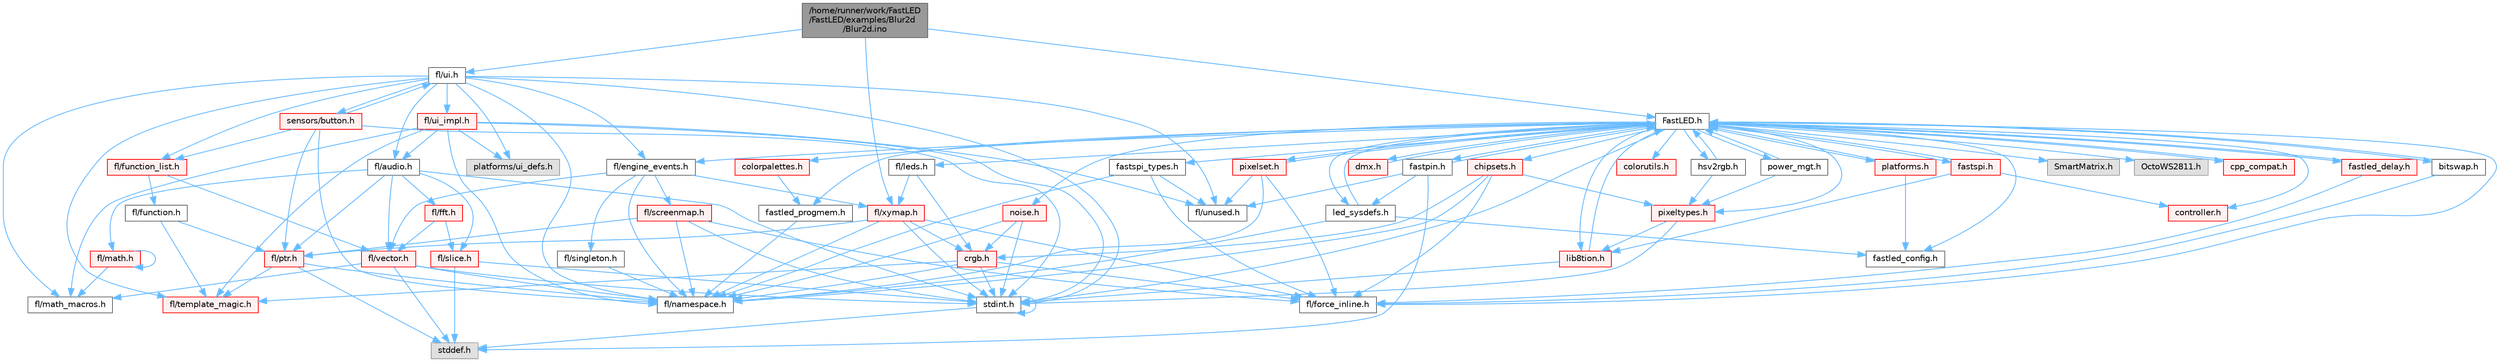 digraph "/home/runner/work/FastLED/FastLED/examples/Blur2d/Blur2d.ino"
{
 // INTERACTIVE_SVG=YES
 // LATEX_PDF_SIZE
  bgcolor="transparent";
  edge [fontname=Helvetica,fontsize=10,labelfontname=Helvetica,labelfontsize=10];
  node [fontname=Helvetica,fontsize=10,shape=box,height=0.2,width=0.4];
  Node1 [id="Node000001",label="/home/runner/work/FastLED\l/FastLED/examples/Blur2d\l/Blur2d.ino",height=0.2,width=0.4,color="gray40", fillcolor="grey60", style="filled", fontcolor="black",tooltip=" "];
  Node1 -> Node2 [id="edge1_Node000001_Node000002",color="steelblue1",style="solid",tooltip=" "];
  Node2 [id="Node000002",label="fl/ui.h",height=0.2,width=0.4,color="grey40", fillcolor="white", style="filled",URL="$d9/d3b/ui_8h.html",tooltip=" "];
  Node2 -> Node3 [id="edge2_Node000002_Node000003",color="steelblue1",style="solid",tooltip=" "];
  Node3 [id="Node000003",label="stdint.h",height=0.2,width=0.4,color="grey40", fillcolor="white", style="filled",URL="$df/dd8/stdint_8h.html",tooltip=" "];
  Node3 -> Node4 [id="edge3_Node000003_Node000004",color="steelblue1",style="solid",tooltip=" "];
  Node4 [id="Node000004",label="stddef.h",height=0.2,width=0.4,color="grey60", fillcolor="#E0E0E0", style="filled",tooltip=" "];
  Node3 -> Node3 [id="edge4_Node000003_Node000003",color="steelblue1",style="solid",tooltip=" "];
  Node2 -> Node5 [id="edge5_Node000002_Node000005",color="steelblue1",style="solid",tooltip=" "];
  Node5 [id="Node000005",label="fl/audio.h",height=0.2,width=0.4,color="grey40", fillcolor="white", style="filled",URL="$da/d09/audio_8h.html",tooltip=" "];
  Node5 -> Node6 [id="edge6_Node000005_Node000006",color="steelblue1",style="solid",tooltip=" "];
  Node6 [id="Node000006",label="fl/fft.h",height=0.2,width=0.4,color="red", fillcolor="#FFF0F0", style="filled",URL="$d7/d76/fft_8h.html",tooltip=" "];
  Node6 -> Node28 [id="edge7_Node000006_Node000028",color="steelblue1",style="solid",tooltip=" "];
  Node28 [id="Node000028",label="fl/slice.h",height=0.2,width=0.4,color="red", fillcolor="#FFF0F0", style="filled",URL="$d0/d48/slice_8h.html",tooltip=" "];
  Node28 -> Node4 [id="edge8_Node000028_Node000004",color="steelblue1",style="solid",tooltip=" "];
  Node28 -> Node3 [id="edge9_Node000028_Node000003",color="steelblue1",style="solid",tooltip=" "];
  Node6 -> Node22 [id="edge10_Node000006_Node000022",color="steelblue1",style="solid",tooltip=" "];
  Node22 [id="Node000022",label="fl/vector.h",height=0.2,width=0.4,color="red", fillcolor="#FFF0F0", style="filled",URL="$d6/d68/vector_8h.html",tooltip=" "];
  Node22 -> Node4 [id="edge11_Node000022_Node000004",color="steelblue1",style="solid",tooltip=" "];
  Node22 -> Node3 [id="edge12_Node000022_Node000003",color="steelblue1",style="solid",tooltip=" "];
  Node22 -> Node17 [id="edge13_Node000022_Node000017",color="steelblue1",style="solid",tooltip=" "];
  Node17 [id="Node000017",label="fl/math_macros.h",height=0.2,width=0.4,color="grey40", fillcolor="white", style="filled",URL="$d8/db8/math__macros_8h.html",tooltip=" "];
  Node22 -> Node18 [id="edge14_Node000022_Node000018",color="steelblue1",style="solid",tooltip=" "];
  Node18 [id="Node000018",label="fl/namespace.h",height=0.2,width=0.4,color="grey40", fillcolor="white", style="filled",URL="$df/d2a/namespace_8h.html",tooltip="Implements the FastLED namespace macros."];
  Node5 -> Node13 [id="edge15_Node000005_Node000013",color="steelblue1",style="solid",tooltip=" "];
  Node13 [id="Node000013",label="fl/math.h",height=0.2,width=0.4,color="red", fillcolor="#FFF0F0", style="filled",URL="$df/db1/math_8h.html",tooltip=" "];
  Node13 -> Node17 [id="edge16_Node000013_Node000017",color="steelblue1",style="solid",tooltip=" "];
  Node13 -> Node13 [id="edge17_Node000013_Node000013",color="steelblue1",style="solid",tooltip=" "];
  Node5 -> Node19 [id="edge18_Node000005_Node000019",color="steelblue1",style="solid",tooltip=" "];
  Node19 [id="Node000019",label="fl/ptr.h",height=0.2,width=0.4,color="red", fillcolor="#FFF0F0", style="filled",URL="$dd/d98/ptr_8h.html",tooltip=" "];
  Node19 -> Node4 [id="edge19_Node000019_Node000004",color="steelblue1",style="solid",tooltip=" "];
  Node19 -> Node18 [id="edge20_Node000019_Node000018",color="steelblue1",style="solid",tooltip=" "];
  Node19 -> Node20 [id="edge21_Node000019_Node000020",color="steelblue1",style="solid",tooltip=" "];
  Node20 [id="Node000020",label="fl/template_magic.h",height=0.2,width=0.4,color="red", fillcolor="#FFF0F0", style="filled",URL="$d8/d0c/template__magic_8h.html",tooltip=" "];
  Node5 -> Node28 [id="edge22_Node000005_Node000028",color="steelblue1",style="solid",tooltip=" "];
  Node5 -> Node22 [id="edge23_Node000005_Node000022",color="steelblue1",style="solid",tooltip=" "];
  Node5 -> Node3 [id="edge24_Node000005_Node000003",color="steelblue1",style="solid",tooltip=" "];
  Node2 -> Node29 [id="edge25_Node000002_Node000029",color="steelblue1",style="solid",tooltip=" "];
  Node29 [id="Node000029",label="fl/engine_events.h",height=0.2,width=0.4,color="grey40", fillcolor="white", style="filled",URL="$db/dc0/engine__events_8h.html",tooltip=" "];
  Node29 -> Node18 [id="edge26_Node000029_Node000018",color="steelblue1",style="solid",tooltip=" "];
  Node29 -> Node30 [id="edge27_Node000029_Node000030",color="steelblue1",style="solid",tooltip=" "];
  Node30 [id="Node000030",label="fl/screenmap.h",height=0.2,width=0.4,color="red", fillcolor="#FFF0F0", style="filled",URL="$d7/d97/screenmap_8h.html",tooltip=" "];
  Node30 -> Node3 [id="edge28_Node000030_Node000003",color="steelblue1",style="solid",tooltip=" "];
  Node30 -> Node15 [id="edge29_Node000030_Node000015",color="steelblue1",style="solid",tooltip=" "];
  Node15 [id="Node000015",label="fl/force_inline.h",height=0.2,width=0.4,color="grey40", fillcolor="white", style="filled",URL="$d4/d64/force__inline_8h.html",tooltip=" "];
  Node30 -> Node19 [id="edge30_Node000030_Node000019",color="steelblue1",style="solid",tooltip=" "];
  Node30 -> Node18 [id="edge31_Node000030_Node000018",color="steelblue1",style="solid",tooltip=" "];
  Node29 -> Node36 [id="edge32_Node000029_Node000036",color="steelblue1",style="solid",tooltip=" "];
  Node36 [id="Node000036",label="fl/singleton.h",height=0.2,width=0.4,color="grey40", fillcolor="white", style="filled",URL="$d4/d0b/singleton_8h.html",tooltip=" "];
  Node36 -> Node18 [id="edge33_Node000036_Node000018",color="steelblue1",style="solid",tooltip=" "];
  Node29 -> Node22 [id="edge34_Node000029_Node000022",color="steelblue1",style="solid",tooltip=" "];
  Node29 -> Node37 [id="edge35_Node000029_Node000037",color="steelblue1",style="solid",tooltip=" "];
  Node37 [id="Node000037",label="fl/xymap.h",height=0.2,width=0.4,color="red", fillcolor="#FFF0F0", style="filled",URL="$da/d61/xymap_8h.html",tooltip=" "];
  Node37 -> Node3 [id="edge36_Node000037_Node000003",color="steelblue1",style="solid",tooltip=" "];
  Node37 -> Node38 [id="edge37_Node000037_Node000038",color="steelblue1",style="solid",tooltip=" "];
  Node38 [id="Node000038",label="crgb.h",height=0.2,width=0.4,color="red", fillcolor="#FFF0F0", style="filled",URL="$db/dd1/crgb_8h.html",tooltip="Defines the red, green, and blue (RGB) pixel struct."];
  Node38 -> Node3 [id="edge38_Node000038_Node000003",color="steelblue1",style="solid",tooltip=" "];
  Node38 -> Node18 [id="edge39_Node000038_Node000018",color="steelblue1",style="solid",tooltip=" "];
  Node38 -> Node15 [id="edge40_Node000038_Node000015",color="steelblue1",style="solid",tooltip=" "];
  Node38 -> Node20 [id="edge41_Node000038_Node000020",color="steelblue1",style="solid",tooltip=" "];
  Node37 -> Node15 [id="edge42_Node000037_Node000015",color="steelblue1",style="solid",tooltip=" "];
  Node37 -> Node18 [id="edge43_Node000037_Node000018",color="steelblue1",style="solid",tooltip=" "];
  Node37 -> Node19 [id="edge44_Node000037_Node000019",color="steelblue1",style="solid",tooltip=" "];
  Node2 -> Node43 [id="edge45_Node000002_Node000043",color="steelblue1",style="solid",tooltip=" "];
  Node43 [id="Node000043",label="fl/function_list.h",height=0.2,width=0.4,color="red", fillcolor="#FFF0F0", style="filled",URL="$d0/d64/function__list_8h.html",tooltip=" "];
  Node43 -> Node44 [id="edge46_Node000043_Node000044",color="steelblue1",style="solid",tooltip=" "];
  Node44 [id="Node000044",label="fl/function.h",height=0.2,width=0.4,color="grey40", fillcolor="white", style="filled",URL="$dd/d67/function_8h.html",tooltip=" "];
  Node44 -> Node19 [id="edge47_Node000044_Node000019",color="steelblue1",style="solid",tooltip=" "];
  Node44 -> Node20 [id="edge48_Node000044_Node000020",color="steelblue1",style="solid",tooltip=" "];
  Node43 -> Node22 [id="edge49_Node000043_Node000022",color="steelblue1",style="solid",tooltip=" "];
  Node2 -> Node17 [id="edge50_Node000002_Node000017",color="steelblue1",style="solid",tooltip=" "];
  Node2 -> Node18 [id="edge51_Node000002_Node000018",color="steelblue1",style="solid",tooltip=" "];
  Node2 -> Node20 [id="edge52_Node000002_Node000020",color="steelblue1",style="solid",tooltip=" "];
  Node2 -> Node45 [id="edge53_Node000002_Node000045",color="steelblue1",style="solid",tooltip=" "];
  Node45 [id="Node000045",label="fl/ui_impl.h",height=0.2,width=0.4,color="red", fillcolor="#FFF0F0", style="filled",URL="$d6/dc0/ui__impl_8h.html",tooltip=" "];
  Node45 -> Node3 [id="edge54_Node000045_Node000003",color="steelblue1",style="solid",tooltip=" "];
  Node45 -> Node5 [id="edge55_Node000045_Node000005",color="steelblue1",style="solid",tooltip=" "];
  Node45 -> Node17 [id="edge56_Node000045_Node000017",color="steelblue1",style="solid",tooltip=" "];
  Node45 -> Node18 [id="edge57_Node000045_Node000018",color="steelblue1",style="solid",tooltip=" "];
  Node45 -> Node20 [id="edge58_Node000045_Node000020",color="steelblue1",style="solid",tooltip=" "];
  Node45 -> Node26 [id="edge59_Node000045_Node000026",color="steelblue1",style="solid",tooltip=" "];
  Node26 [id="Node000026",label="fl/unused.h",height=0.2,width=0.4,color="grey40", fillcolor="white", style="filled",URL="$d8/d4b/unused_8h.html",tooltip=" "];
  Node45 -> Node49 [id="edge60_Node000045_Node000049",color="steelblue1",style="solid",tooltip=" "];
  Node49 [id="Node000049",label="platforms/ui_defs.h",height=0.2,width=0.4,color="grey60", fillcolor="#E0E0E0", style="filled",tooltip=" "];
  Node2 -> Node26 [id="edge61_Node000002_Node000026",color="steelblue1",style="solid",tooltip=" "];
  Node2 -> Node49 [id="edge62_Node000002_Node000049",color="steelblue1",style="solid",tooltip=" "];
  Node2 -> Node50 [id="edge63_Node000002_Node000050",color="steelblue1",style="solid",tooltip=" "];
  Node50 [id="Node000050",label="sensors/button.h",height=0.2,width=0.4,color="red", fillcolor="#FFF0F0", style="filled",URL="$d7/d0e/button_8h.html",tooltip=" "];
  Node50 -> Node3 [id="edge64_Node000050_Node000003",color="steelblue1",style="solid",tooltip=" "];
  Node50 -> Node43 [id="edge65_Node000050_Node000043",color="steelblue1",style="solid",tooltip=" "];
  Node50 -> Node18 [id="edge66_Node000050_Node000018",color="steelblue1",style="solid",tooltip=" "];
  Node50 -> Node19 [id="edge67_Node000050_Node000019",color="steelblue1",style="solid",tooltip=" "];
  Node50 -> Node2 [id="edge68_Node000050_Node000002",color="steelblue1",style="solid",tooltip=" "];
  Node1 -> Node37 [id="edge69_Node000001_Node000037",color="steelblue1",style="solid",tooltip=" "];
  Node1 -> Node52 [id="edge70_Node000001_Node000052",color="steelblue1",style="solid",tooltip=" "];
  Node52 [id="Node000052",label="FastLED.h",height=0.2,width=0.4,color="grey40", fillcolor="white", style="filled",URL="$db/d97/_fast_l_e_d_8h.html",tooltip="central include file for FastLED, defines the CFastLED class/object"];
  Node52 -> Node3 [id="edge71_Node000052_Node000003",color="steelblue1",style="solid",tooltip=" "];
  Node52 -> Node53 [id="edge72_Node000052_Node000053",color="steelblue1",style="solid",tooltip=" "];
  Node53 [id="Node000053",label="SmartMatrix.h",height=0.2,width=0.4,color="grey60", fillcolor="#E0E0E0", style="filled",tooltip=" "];
  Node52 -> Node54 [id="edge73_Node000052_Node000054",color="steelblue1",style="solid",tooltip=" "];
  Node54 [id="Node000054",label="OctoWS2811.h",height=0.2,width=0.4,color="grey60", fillcolor="#E0E0E0", style="filled",tooltip=" "];
  Node52 -> Node15 [id="edge74_Node000052_Node000015",color="steelblue1",style="solid",tooltip=" "];
  Node52 -> Node55 [id="edge75_Node000052_Node000055",color="steelblue1",style="solid",tooltip=" "];
  Node55 [id="Node000055",label="cpp_compat.h",height=0.2,width=0.4,color="red", fillcolor="#FFF0F0", style="filled",URL="$d9/d13/cpp__compat_8h.html",tooltip="Compatibility functions based on C++ version."];
  Node55 -> Node52 [id="edge76_Node000055_Node000052",color="steelblue1",style="solid",tooltip=" "];
  Node52 -> Node57 [id="edge77_Node000052_Node000057",color="steelblue1",style="solid",tooltip=" "];
  Node57 [id="Node000057",label="fastled_config.h",height=0.2,width=0.4,color="grey40", fillcolor="white", style="filled",URL="$d5/d11/fastled__config_8h.html",tooltip="Contains definitions that can be used to configure FastLED at compile time."];
  Node52 -> Node58 [id="edge78_Node000052_Node000058",color="steelblue1",style="solid",tooltip=" "];
  Node58 [id="Node000058",label="led_sysdefs.h",height=0.2,width=0.4,color="grey40", fillcolor="white", style="filled",URL="$d9/d3e/led__sysdefs_8h.html",tooltip="Determines which platform system definitions to include."];
  Node58 -> Node52 [id="edge79_Node000058_Node000052",color="steelblue1",style="solid",tooltip=" "];
  Node58 -> Node57 [id="edge80_Node000058_Node000057",color="steelblue1",style="solid",tooltip=" "];
  Node58 -> Node18 [id="edge81_Node000058_Node000018",color="steelblue1",style="solid",tooltip=" "];
  Node52 -> Node59 [id="edge82_Node000052_Node000059",color="steelblue1",style="solid",tooltip=" "];
  Node59 [id="Node000059",label="fastled_delay.h",height=0.2,width=0.4,color="red", fillcolor="#FFF0F0", style="filled",URL="$d0/da8/fastled__delay_8h.html",tooltip="Utility functions and classes for managing delay cycles."];
  Node59 -> Node52 [id="edge83_Node000059_Node000052",color="steelblue1",style="solid",tooltip=" "];
  Node59 -> Node15 [id="edge84_Node000059_Node000015",color="steelblue1",style="solid",tooltip=" "];
  Node52 -> Node61 [id="edge85_Node000052_Node000061",color="steelblue1",style="solid",tooltip=" "];
  Node61 [id="Node000061",label="bitswap.h",height=0.2,width=0.4,color="grey40", fillcolor="white", style="filled",URL="$de/ded/bitswap_8h.html",tooltip="Functions for doing a rotation of bits/bytes used by parallel output."];
  Node61 -> Node52 [id="edge86_Node000061_Node000052",color="steelblue1",style="solid",tooltip=" "];
  Node61 -> Node15 [id="edge87_Node000061_Node000015",color="steelblue1",style="solid",tooltip=" "];
  Node52 -> Node62 [id="edge88_Node000052_Node000062",color="steelblue1",style="solid",tooltip=" "];
  Node62 [id="Node000062",label="controller.h",height=0.2,width=0.4,color="red", fillcolor="#FFF0F0", style="filled",URL="$d2/dd9/controller_8h.html",tooltip="deprecated: base definitions used by led controllers for writing out led data"];
  Node52 -> Node83 [id="edge89_Node000052_Node000083",color="steelblue1",style="solid",tooltip=" "];
  Node83 [id="Node000083",label="fastpin.h",height=0.2,width=0.4,color="grey40", fillcolor="white", style="filled",URL="$db/d65/fastpin_8h.html",tooltip="Class base definitions for defining fast pin access."];
  Node83 -> Node52 [id="edge90_Node000083_Node000052",color="steelblue1",style="solid",tooltip=" "];
  Node83 -> Node58 [id="edge91_Node000083_Node000058",color="steelblue1",style="solid",tooltip=" "];
  Node83 -> Node4 [id="edge92_Node000083_Node000004",color="steelblue1",style="solid",tooltip=" "];
  Node83 -> Node26 [id="edge93_Node000083_Node000026",color="steelblue1",style="solid",tooltip=" "];
  Node52 -> Node84 [id="edge94_Node000052_Node000084",color="steelblue1",style="solid",tooltip=" "];
  Node84 [id="Node000084",label="fastspi_types.h",height=0.2,width=0.4,color="grey40", fillcolor="white", style="filled",URL="$d2/ddb/fastspi__types_8h.html",tooltip="Data types and constants used by SPI interfaces."];
  Node84 -> Node15 [id="edge95_Node000084_Node000015",color="steelblue1",style="solid",tooltip=" "];
  Node84 -> Node18 [id="edge96_Node000084_Node000018",color="steelblue1",style="solid",tooltip=" "];
  Node84 -> Node26 [id="edge97_Node000084_Node000026",color="steelblue1",style="solid",tooltip=" "];
  Node52 -> Node85 [id="edge98_Node000052_Node000085",color="steelblue1",style="solid",tooltip=" "];
  Node85 [id="Node000085",label="dmx.h",height=0.2,width=0.4,color="red", fillcolor="#FFF0F0", style="filled",URL="$d3/de1/dmx_8h.html",tooltip="Defines the DMX512-based LED controllers."];
  Node85 -> Node52 [id="edge99_Node000085_Node000052",color="steelblue1",style="solid",tooltip=" "];
  Node52 -> Node88 [id="edge100_Node000052_Node000088",color="steelblue1",style="solid",tooltip=" "];
  Node88 [id="Node000088",label="platforms.h",height=0.2,width=0.4,color="red", fillcolor="#FFF0F0", style="filled",URL="$da/dc9/platforms_8h.html",tooltip="Determines which platforms headers to include."];
  Node88 -> Node52 [id="edge101_Node000088_Node000052",color="steelblue1",style="solid",tooltip=" "];
  Node88 -> Node57 [id="edge102_Node000088_Node000057",color="steelblue1",style="solid",tooltip=" "];
  Node52 -> Node90 [id="edge103_Node000052_Node000090",color="steelblue1",style="solid",tooltip=" "];
  Node90 [id="Node000090",label="fastled_progmem.h",height=0.2,width=0.4,color="grey40", fillcolor="white", style="filled",URL="$df/dab/fastled__progmem_8h.html",tooltip="Wrapper definitions to allow seamless use of PROGMEM in environments that have it."];
  Node90 -> Node18 [id="edge104_Node000090_Node000018",color="steelblue1",style="solid",tooltip=" "];
  Node52 -> Node65 [id="edge105_Node000052_Node000065",color="steelblue1",style="solid",tooltip=" "];
  Node65 [id="Node000065",label="lib8tion.h",height=0.2,width=0.4,color="red", fillcolor="#FFF0F0", style="filled",URL="$df/da5/lib8tion_8h.html",tooltip="Fast, efficient 8-bit math functions specifically designed for high-performance LED programming."];
  Node65 -> Node52 [id="edge106_Node000065_Node000052",color="steelblue1",style="solid",tooltip=" "];
  Node65 -> Node3 [id="edge107_Node000065_Node000003",color="steelblue1",style="solid",tooltip=" "];
  Node52 -> Node64 [id="edge108_Node000052_Node000064",color="steelblue1",style="solid",tooltip=" "];
  Node64 [id="Node000064",label="pixeltypes.h",height=0.2,width=0.4,color="red", fillcolor="#FFF0F0", style="filled",URL="$d2/dba/pixeltypes_8h.html",tooltip="Includes defintions for RGB and HSV pixels."];
  Node64 -> Node3 [id="edge109_Node000064_Node000003",color="steelblue1",style="solid",tooltip=" "];
  Node64 -> Node65 [id="edge110_Node000064_Node000065",color="steelblue1",style="solid",tooltip=" "];
  Node52 -> Node91 [id="edge111_Node000052_Node000091",color="steelblue1",style="solid",tooltip=" "];
  Node91 [id="Node000091",label="hsv2rgb.h",height=0.2,width=0.4,color="grey40", fillcolor="white", style="filled",URL="$de/d9a/hsv2rgb_8h.html",tooltip="Functions to convert from the HSV colorspace to the RGB colorspace."];
  Node91 -> Node52 [id="edge112_Node000091_Node000052",color="steelblue1",style="solid",tooltip=" "];
  Node91 -> Node64 [id="edge113_Node000091_Node000064",color="steelblue1",style="solid",tooltip=" "];
  Node52 -> Node92 [id="edge114_Node000052_Node000092",color="steelblue1",style="solid",tooltip=" "];
  Node92 [id="Node000092",label="colorutils.h",height=0.2,width=0.4,color="red", fillcolor="#FFF0F0", style="filled",URL="$d1/dfb/colorutils_8h.html",tooltip=" "];
  Node52 -> Node97 [id="edge115_Node000052_Node000097",color="steelblue1",style="solid",tooltip=" "];
  Node97 [id="Node000097",label="pixelset.h",height=0.2,width=0.4,color="red", fillcolor="#FFF0F0", style="filled",URL="$d4/d46/pixelset_8h.html",tooltip="Declares classes for managing logical groups of LEDs."];
  Node97 -> Node15 [id="edge116_Node000097_Node000015",color="steelblue1",style="solid",tooltip=" "];
  Node97 -> Node18 [id="edge117_Node000097_Node000018",color="steelblue1",style="solid",tooltip=" "];
  Node97 -> Node26 [id="edge118_Node000097_Node000026",color="steelblue1",style="solid",tooltip=" "];
  Node97 -> Node52 [id="edge119_Node000097_Node000052",color="steelblue1",style="solid",tooltip=" "];
  Node52 -> Node98 [id="edge120_Node000052_Node000098",color="steelblue1",style="solid",tooltip=" "];
  Node98 [id="Node000098",label="colorpalettes.h",height=0.2,width=0.4,color="red", fillcolor="#FFF0F0", style="filled",URL="$dc/dcc/colorpalettes_8h.html",tooltip="Declarations for the predefined color palettes supplied by FastLED."];
  Node98 -> Node90 [id="edge121_Node000098_Node000090",color="steelblue1",style="solid",tooltip=" "];
  Node52 -> Node99 [id="edge122_Node000052_Node000099",color="steelblue1",style="solid",tooltip=" "];
  Node99 [id="Node000099",label="noise.h",height=0.2,width=0.4,color="red", fillcolor="#FFF0F0", style="filled",URL="$d1/d31/noise_8h.html",tooltip="Functions to generate and fill arrays with noise."];
  Node99 -> Node3 [id="edge123_Node000099_Node000003",color="steelblue1",style="solid",tooltip=" "];
  Node99 -> Node38 [id="edge124_Node000099_Node000038",color="steelblue1",style="solid",tooltip=" "];
  Node99 -> Node18 [id="edge125_Node000099_Node000018",color="steelblue1",style="solid",tooltip=" "];
  Node52 -> Node100 [id="edge126_Node000052_Node000100",color="steelblue1",style="solid",tooltip=" "];
  Node100 [id="Node000100",label="power_mgt.h",height=0.2,width=0.4,color="grey40", fillcolor="white", style="filled",URL="$dc/d5b/power__mgt_8h.html",tooltip="Functions to limit the power used by FastLED."];
  Node100 -> Node52 [id="edge127_Node000100_Node000052",color="steelblue1",style="solid",tooltip=" "];
  Node100 -> Node64 [id="edge128_Node000100_Node000064",color="steelblue1",style="solid",tooltip=" "];
  Node52 -> Node101 [id="edge129_Node000052_Node000101",color="steelblue1",style="solid",tooltip=" "];
  Node101 [id="Node000101",label="fastspi.h",height=0.2,width=0.4,color="red", fillcolor="#FFF0F0", style="filled",URL="$d6/ddc/fastspi_8h.html",tooltip="Serial peripheral interface (SPI) definitions per platform."];
  Node101 -> Node52 [id="edge130_Node000101_Node000052",color="steelblue1",style="solid",tooltip=" "];
  Node101 -> Node62 [id="edge131_Node000101_Node000062",color="steelblue1",style="solid",tooltip=" "];
  Node101 -> Node65 [id="edge132_Node000101_Node000065",color="steelblue1",style="solid",tooltip=" "];
  Node52 -> Node103 [id="edge133_Node000052_Node000103",color="steelblue1",style="solid",tooltip=" "];
  Node103 [id="Node000103",label="chipsets.h",height=0.2,width=0.4,color="red", fillcolor="#FFF0F0", style="filled",URL="$db/d66/chipsets_8h.html",tooltip="Contains the bulk of the definitions for the various LED chipsets supported."];
  Node103 -> Node64 [id="edge134_Node000103_Node000064",color="steelblue1",style="solid",tooltip=" "];
  Node103 -> Node15 [id="edge135_Node000103_Node000015",color="steelblue1",style="solid",tooltip=" "];
  Node103 -> Node38 [id="edge136_Node000103_Node000038",color="steelblue1",style="solid",tooltip=" "];
  Node103 -> Node18 [id="edge137_Node000103_Node000018",color="steelblue1",style="solid",tooltip=" "];
  Node52 -> Node29 [id="edge138_Node000052_Node000029",color="steelblue1",style="solid",tooltip=" "];
  Node52 -> Node104 [id="edge139_Node000052_Node000104",color="steelblue1",style="solid",tooltip=" "];
  Node104 [id="Node000104",label="fl/leds.h",height=0.2,width=0.4,color="grey40", fillcolor="white", style="filled",URL="$da/d78/leds_8h.html",tooltip=" "];
  Node104 -> Node38 [id="edge140_Node000104_Node000038",color="steelblue1",style="solid",tooltip=" "];
  Node104 -> Node37 [id="edge141_Node000104_Node000037",color="steelblue1",style="solid",tooltip=" "];
}
